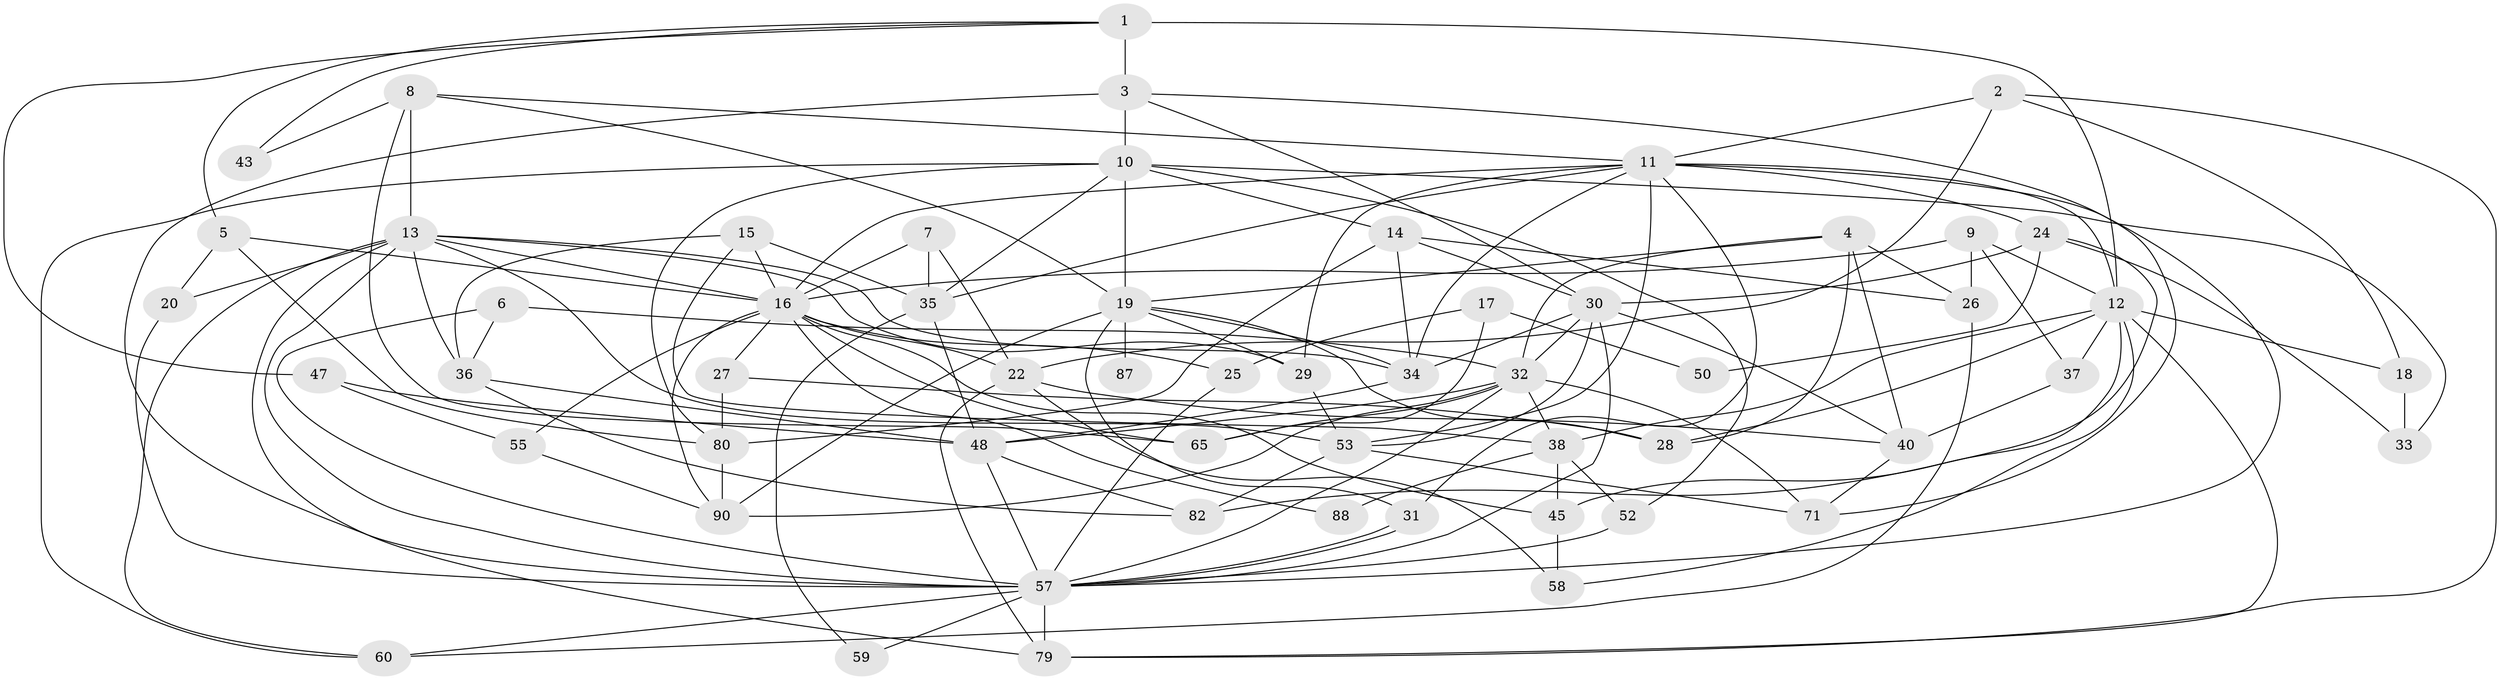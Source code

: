 // original degree distribution, {7: 0.03125, 4: 0.28125, 5: 0.19791666666666666, 3: 0.3020833333333333, 6: 0.07291666666666667, 2: 0.10416666666666667, 11: 0.010416666666666666}
// Generated by graph-tools (version 1.1) at 2025/18/03/04/25 18:18:32]
// undirected, 57 vertices, 143 edges
graph export_dot {
graph [start="1"]
  node [color=gray90,style=filled];
  1;
  2;
  3 [super="+23"];
  4 [super="+46"];
  5 [super="+68"];
  6;
  7;
  8;
  9;
  10 [super="+49"];
  11 [super="+21"];
  12 [super="+69+77"];
  13 [super="+44"];
  14;
  15;
  16 [super="+72+51"];
  17;
  18;
  19 [super="+78+41"];
  20;
  22 [super="+93"];
  24 [super="+70"];
  25;
  26 [super="+96"];
  27;
  28;
  29;
  30 [super="+64+85"];
  31;
  32 [super="+39"];
  33;
  34 [super="+75"];
  35 [super="+73"];
  36 [super="+62"];
  37 [super="+63"];
  38;
  40 [super="+76"];
  43;
  45;
  47;
  48 [super="+56+66"];
  50;
  52;
  53 [super="+61"];
  55;
  57 [super="+86+83"];
  58;
  59;
  60;
  65;
  71;
  79;
  80;
  82;
  87;
  88;
  90;
  1 -- 3 [weight=2];
  1 -- 43;
  1 -- 47;
  1 -- 12 [weight=2];
  1 -- 5;
  2 -- 22;
  2 -- 79;
  2 -- 18;
  2 -- 11;
  3 -- 10;
  3 -- 57;
  3 -- 30;
  3 -- 71;
  4 -- 28;
  4 -- 26 [weight=2];
  4 -- 40;
  4 -- 19;
  4 -- 32 [weight=2];
  5 -- 16 [weight=2];
  5 -- 80;
  5 -- 20;
  6 -- 36;
  6 -- 57;
  6 -- 32;
  7 -- 22;
  7 -- 16;
  7 -- 35;
  8 -- 11;
  8 -- 65;
  8 -- 43;
  8 -- 19;
  8 -- 13;
  9 -- 12;
  9 -- 26;
  9 -- 37;
  9 -- 16;
  10 -- 33;
  10 -- 35;
  10 -- 80;
  10 -- 52;
  10 -- 60;
  10 -- 14;
  10 -- 19;
  11 -- 34;
  11 -- 24;
  11 -- 35;
  11 -- 12;
  11 -- 16;
  11 -- 53;
  11 -- 57;
  11 -- 29;
  11 -- 31;
  12 -- 18;
  12 -- 58;
  12 -- 37;
  12 -- 38 [weight=2];
  12 -- 28;
  12 -- 45;
  12 -- 79;
  13 -- 60;
  13 -- 36;
  13 -- 53;
  13 -- 16;
  13 -- 34;
  13 -- 29;
  13 -- 20;
  13 -- 57;
  13 -- 79;
  14 -- 80;
  14 -- 26;
  14 -- 30;
  14 -- 34;
  15 -- 35;
  15 -- 38;
  15 -- 36;
  15 -- 16;
  16 -- 25;
  16 -- 65;
  16 -- 22;
  16 -- 88;
  16 -- 90;
  16 -- 55;
  16 -- 27;
  16 -- 45;
  17 -- 65;
  17 -- 25;
  17 -- 50;
  18 -- 33;
  19 -- 28;
  19 -- 29;
  19 -- 90;
  19 -- 87 [weight=2];
  19 -- 34;
  19 -- 31;
  20 -- 57;
  22 -- 58;
  22 -- 79;
  22 -- 40 [weight=2];
  24 -- 33;
  24 -- 50;
  24 -- 82;
  24 -- 30;
  25 -- 57;
  26 -- 60;
  27 -- 80;
  27 -- 28;
  29 -- 53;
  30 -- 57;
  30 -- 40 [weight=2];
  30 -- 53;
  30 -- 34;
  30 -- 32;
  31 -- 57;
  31 -- 57;
  32 -- 57;
  32 -- 65;
  32 -- 48;
  32 -- 38;
  32 -- 71;
  32 -- 90;
  34 -- 48;
  35 -- 59;
  35 -- 48;
  36 -- 82;
  36 -- 48;
  37 -- 40;
  38 -- 45;
  38 -- 52;
  38 -- 88;
  40 -- 71;
  45 -- 58;
  47 -- 55;
  47 -- 48 [weight=2];
  48 -- 82;
  48 -- 57;
  52 -- 57;
  53 -- 82;
  53 -- 71;
  55 -- 90;
  57 -- 60;
  57 -- 79;
  57 -- 59;
  80 -- 90;
}
